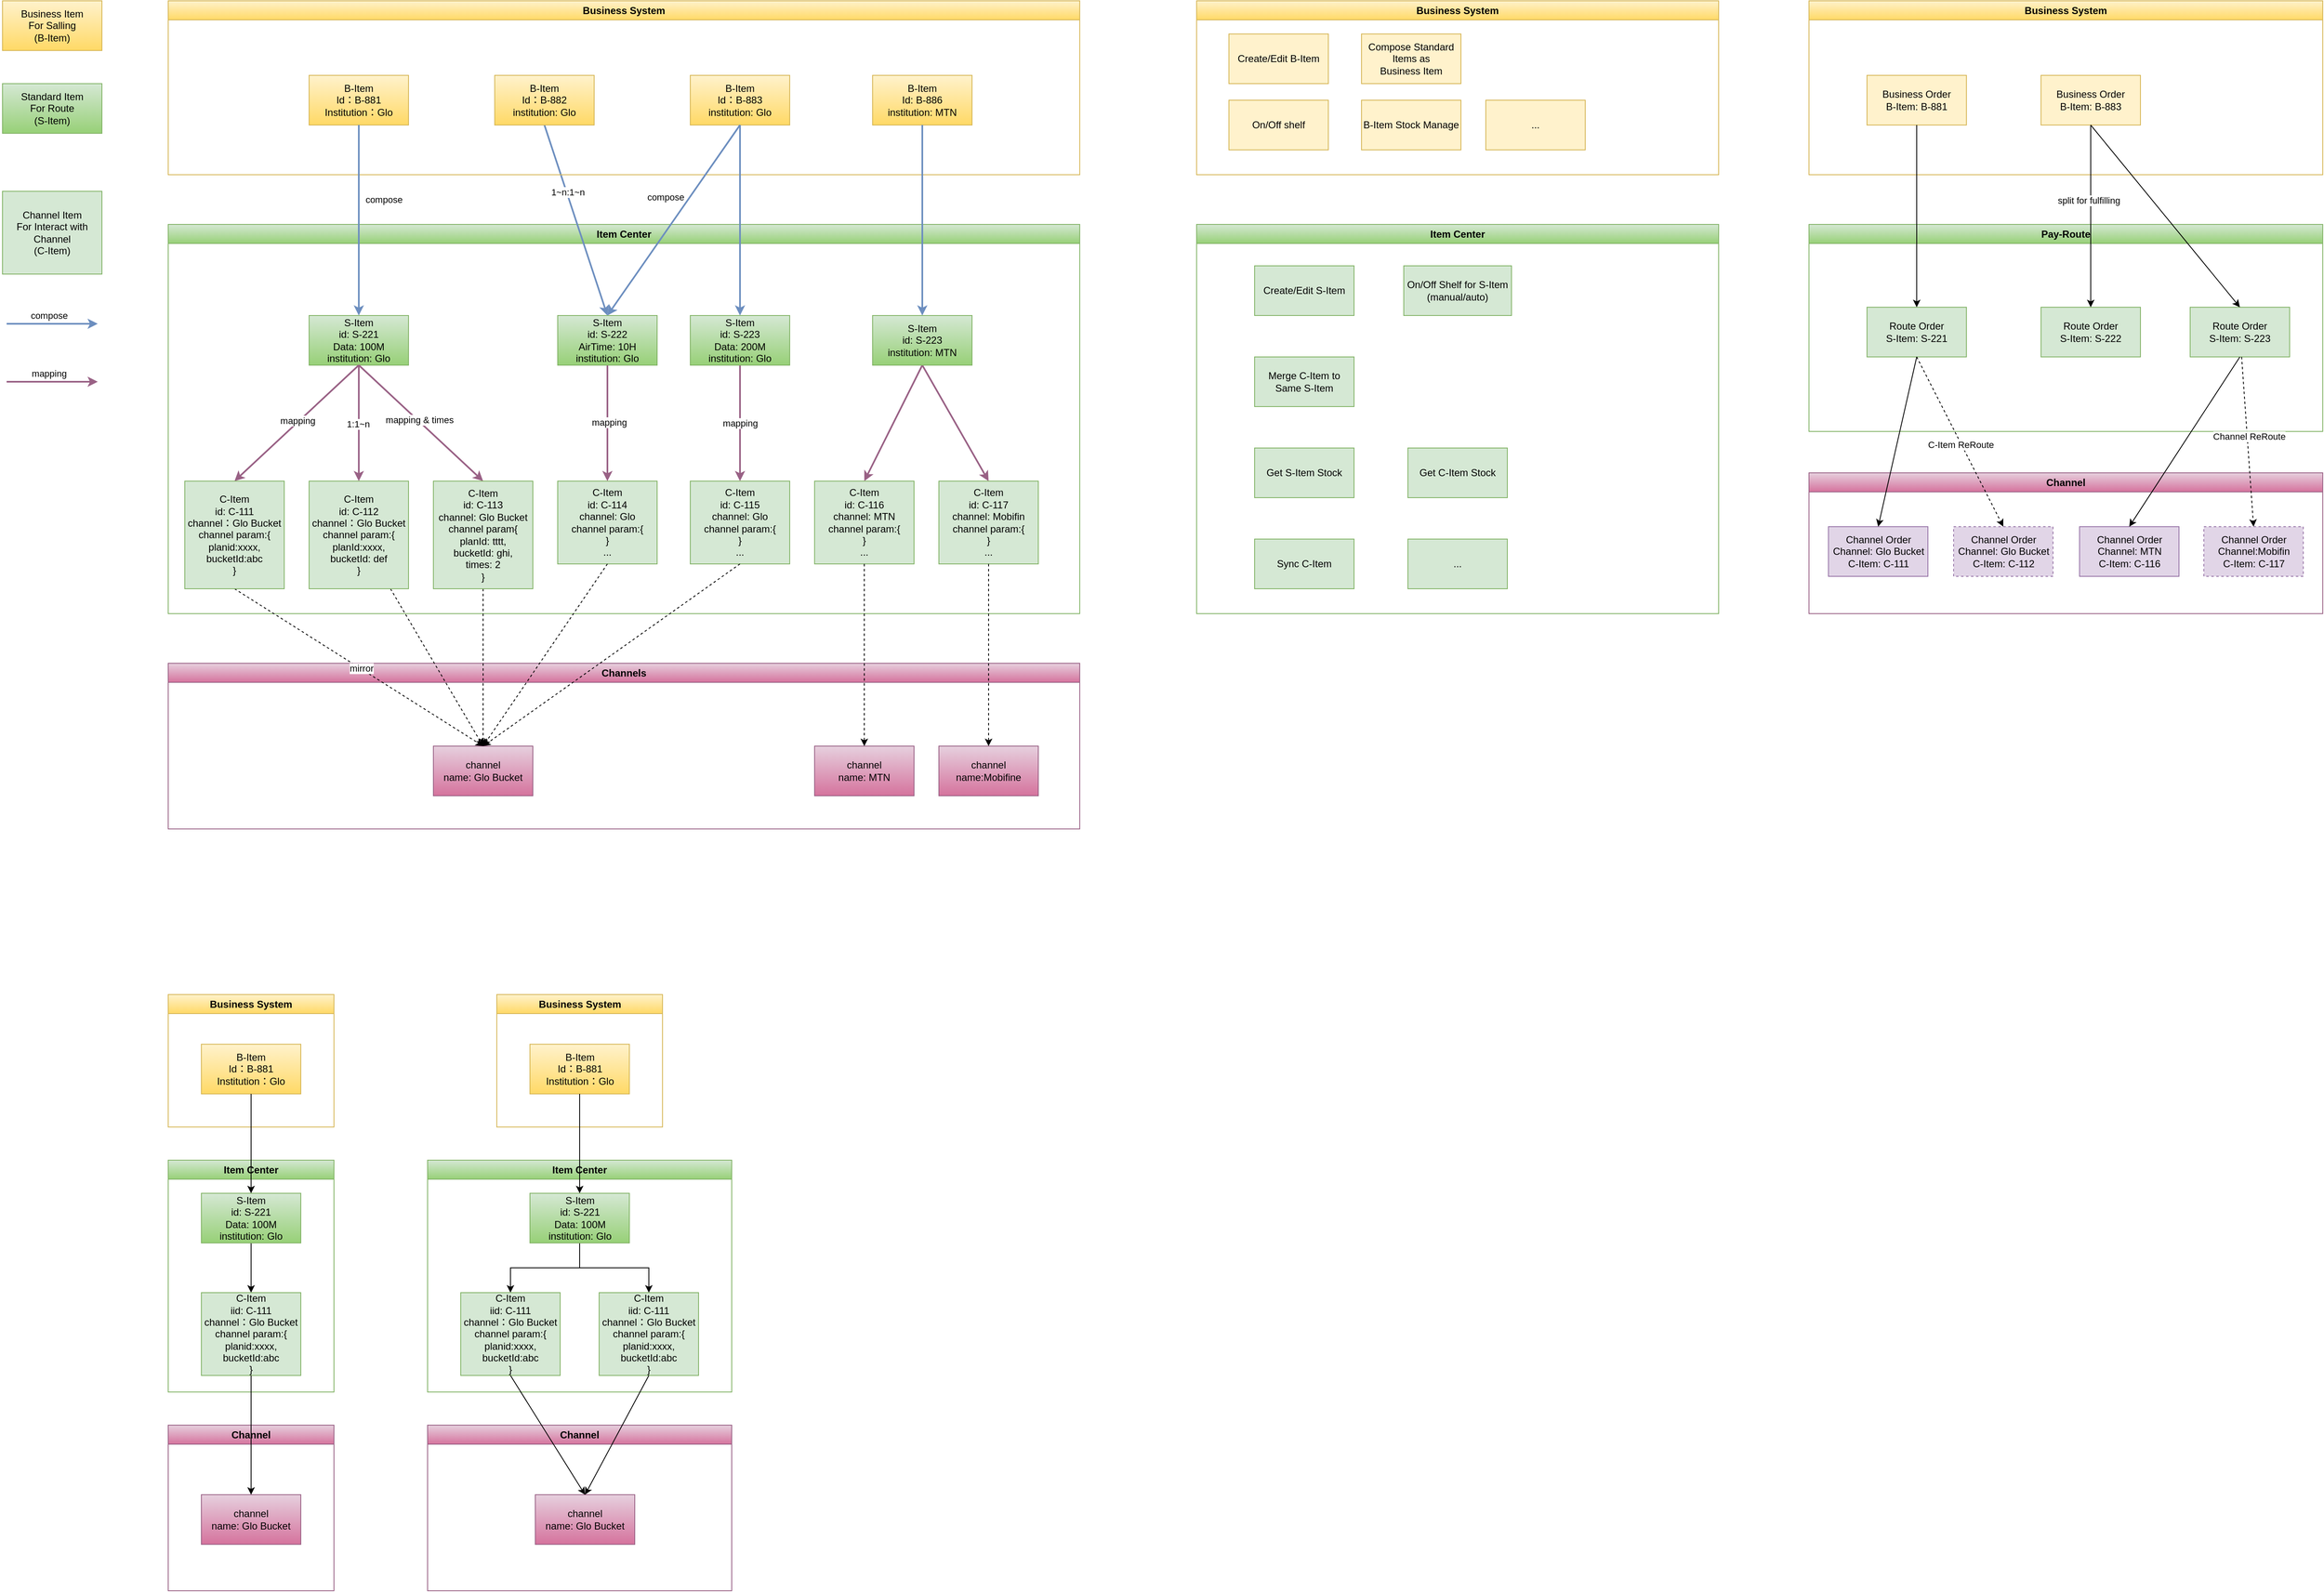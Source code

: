 <mxfile version="22.1.15" type="github">
  <diagram name="Page-1" id="RwBjvzpkHHgibt-gjoze">
    <mxGraphModel dx="2363" dy="2141" grid="1" gridSize="10" guides="1" tooltips="1" connect="1" arrows="1" fold="1" page="1" pageScale="1" pageWidth="827" pageHeight="1169" math="0" shadow="0">
      <root>
        <mxCell id="0" />
        <mxCell id="1" parent="0" />
        <mxCell id="WxOcd5TwtlpuZQIKpukj-44" value="Channels" style="swimlane;whiteSpace=wrap;html=1;fillColor=#e6d0de;gradientColor=#d5739d;strokeColor=#996185;" vertex="1" parent="1">
          <mxGeometry y="720" width="1100" height="200" as="geometry" />
        </mxCell>
        <mxCell id="WxOcd5TwtlpuZQIKpukj-4" value="channel&lt;br&gt;name: Glo Bucket" style="rounded=0;whiteSpace=wrap;html=1;fillColor=#e6d0de;gradientColor=#d5739d;strokeColor=#996185;" vertex="1" parent="WxOcd5TwtlpuZQIKpukj-44">
          <mxGeometry x="320" y="100" width="120" height="60" as="geometry" />
        </mxCell>
        <mxCell id="WxOcd5TwtlpuZQIKpukj-45" value="channel&lt;br&gt;name: MTN" style="rounded=0;whiteSpace=wrap;html=1;fillColor=#e6d0de;gradientColor=#d5739d;strokeColor=#996185;" vertex="1" parent="WxOcd5TwtlpuZQIKpukj-44">
          <mxGeometry x="780" y="100" width="120" height="60" as="geometry" />
        </mxCell>
        <mxCell id="WxOcd5TwtlpuZQIKpukj-46" value="channel&lt;br&gt;name:Mobifine" style="rounded=0;whiteSpace=wrap;html=1;fillColor=#e6d0de;gradientColor=#d5739d;strokeColor=#996185;" vertex="1" parent="WxOcd5TwtlpuZQIKpukj-44">
          <mxGeometry x="930" y="100" width="120" height="60" as="geometry" />
        </mxCell>
        <mxCell id="WxOcd5TwtlpuZQIKpukj-19" value="Item Center" style="swimlane;whiteSpace=wrap;html=1;fillColor=#d5e8d4;gradientColor=#97d077;strokeColor=#82b366;" vertex="1" parent="1">
          <mxGeometry y="190" width="1100" height="470" as="geometry" />
        </mxCell>
        <mxCell id="WxOcd5TwtlpuZQIKpukj-18" value="C-Item&lt;br&gt;id: C-114&lt;br&gt;channel: Glo&lt;br&gt;channel param:{&lt;br&gt;}&lt;br&gt;..." style="rounded=0;whiteSpace=wrap;html=1;fillColor=#d5e8d4;strokeColor=#82b366;" vertex="1" parent="WxOcd5TwtlpuZQIKpukj-19">
          <mxGeometry x="470" y="310" width="120" height="100" as="geometry" />
        </mxCell>
        <mxCell id="WxOcd5TwtlpuZQIKpukj-43" value="mapping" style="edgeStyle=orthogonalEdgeStyle;rounded=0;orthogonalLoop=1;jettySize=auto;html=1;entryX=0.5;entryY=0;entryDx=0;entryDy=0;fillColor=#e6d0de;gradientColor=#d5739d;strokeColor=#996185;strokeWidth=2;" edge="1" parent="WxOcd5TwtlpuZQIKpukj-19" source="WxOcd5TwtlpuZQIKpukj-27" target="WxOcd5TwtlpuZQIKpukj-42">
          <mxGeometry relative="1" as="geometry" />
        </mxCell>
        <mxCell id="WxOcd5TwtlpuZQIKpukj-27" value="S-Item&lt;br&gt;id: S-223&lt;br&gt;Data: 200M&lt;br&gt;institution: Glo" style="rounded=0;whiteSpace=wrap;html=1;fillColor=#d5e8d4;gradientColor=#97d077;strokeColor=#82b366;" vertex="1" parent="WxOcd5TwtlpuZQIKpukj-19">
          <mxGeometry x="630" y="110" width="120" height="60" as="geometry" />
        </mxCell>
        <mxCell id="WxOcd5TwtlpuZQIKpukj-40" style="rounded=0;orthogonalLoop=1;jettySize=auto;html=1;entryX=0.5;entryY=0;entryDx=0;entryDy=0;exitX=0.5;exitY=1;exitDx=0;exitDy=0;fillColor=#e6d0de;gradientColor=#d5739d;strokeColor=#996185;strokeWidth=2;" edge="1" parent="WxOcd5TwtlpuZQIKpukj-19" source="WxOcd5TwtlpuZQIKpukj-34" target="WxOcd5TwtlpuZQIKpukj-38">
          <mxGeometry relative="1" as="geometry" />
        </mxCell>
        <mxCell id="WxOcd5TwtlpuZQIKpukj-41" style="rounded=0;orthogonalLoop=1;jettySize=auto;html=1;entryX=0.5;entryY=0;entryDx=0;entryDy=0;exitX=0.5;exitY=1;exitDx=0;exitDy=0;fillColor=#e6d0de;gradientColor=#d5739d;strokeColor=#996185;strokeWidth=2;" edge="1" parent="WxOcd5TwtlpuZQIKpukj-19" source="WxOcd5TwtlpuZQIKpukj-34" target="WxOcd5TwtlpuZQIKpukj-39">
          <mxGeometry relative="1" as="geometry" />
        </mxCell>
        <mxCell id="WxOcd5TwtlpuZQIKpukj-34" value="S-Item&lt;br&gt;id: S-223&lt;br&gt;institution: MTN" style="rounded=0;whiteSpace=wrap;html=1;fillColor=#d5e8d4;gradientColor=#97d077;strokeColor=#82b366;" vertex="1" parent="WxOcd5TwtlpuZQIKpukj-19">
          <mxGeometry x="850" y="110" width="120" height="60" as="geometry" />
        </mxCell>
        <mxCell id="WxOcd5TwtlpuZQIKpukj-2" value="S-Item&lt;br&gt;id: S-221&lt;br&gt;Data: 100M&lt;br&gt;institution: Glo" style="rounded=0;whiteSpace=wrap;html=1;fillColor=#d5e8d4;gradientColor=#97d077;strokeColor=#82b366;" vertex="1" parent="WxOcd5TwtlpuZQIKpukj-19">
          <mxGeometry x="170" y="110" width="120" height="60" as="geometry" />
        </mxCell>
        <mxCell id="WxOcd5TwtlpuZQIKpukj-38" value="C-Item&lt;br&gt;id: C-116&lt;br&gt;channel: MTN&lt;br&gt;channel param:{&lt;br&gt;}&lt;br&gt;..." style="rounded=0;whiteSpace=wrap;html=1;fillColor=#d5e8d4;strokeColor=#82b366;" vertex="1" parent="WxOcd5TwtlpuZQIKpukj-19">
          <mxGeometry x="780" y="310" width="120" height="100" as="geometry" />
        </mxCell>
        <mxCell id="WxOcd5TwtlpuZQIKpukj-39" value="C-Item&lt;br&gt;id: C-117&lt;br&gt;channel: Mobifin&lt;br&gt;channel param:{&lt;br&gt;}&lt;br&gt;..." style="rounded=0;whiteSpace=wrap;html=1;fillColor=#d5e8d4;strokeColor=#82b366;" vertex="1" parent="WxOcd5TwtlpuZQIKpukj-19">
          <mxGeometry x="930" y="310" width="120" height="100" as="geometry" />
        </mxCell>
        <mxCell id="WxOcd5TwtlpuZQIKpukj-42" value="C-Item&lt;br&gt;id: C-115&lt;br&gt;channel: Glo&lt;br&gt;channel param:{&lt;br&gt;}&lt;br&gt;..." style="rounded=0;whiteSpace=wrap;html=1;fillColor=#d5e8d4;strokeColor=#82b366;" vertex="1" parent="WxOcd5TwtlpuZQIKpukj-19">
          <mxGeometry x="630" y="310" width="120" height="100" as="geometry" />
        </mxCell>
        <mxCell id="WxOcd5TwtlpuZQIKpukj-15" style="rounded=0;orthogonalLoop=1;jettySize=auto;html=1;entryX=0.5;entryY=0;entryDx=0;entryDy=0;exitX=0.5;exitY=1;exitDx=0;exitDy=0;fillColor=#dae8fc;strokeColor=#6c8ebf;strokeWidth=2;" edge="1" parent="1" source="WxOcd5TwtlpuZQIKpukj-1" target="WxOcd5TwtlpuZQIKpukj-11">
          <mxGeometry relative="1" as="geometry" />
        </mxCell>
        <mxCell id="WxOcd5TwtlpuZQIKpukj-32" value="1~n:1~n" style="edgeLabel;html=1;align=center;verticalAlign=middle;resizable=0;points=[];" vertex="1" connectable="0" parent="WxOcd5TwtlpuZQIKpukj-15">
          <mxGeometry x="-0.3" y="1" relative="1" as="geometry">
            <mxPoint as="offset" />
          </mxGeometry>
        </mxCell>
        <mxCell id="WxOcd5TwtlpuZQIKpukj-6" style="rounded=0;orthogonalLoop=1;jettySize=auto;html=1;entryX=0.5;entryY=0;entryDx=0;entryDy=0;exitX=0.5;exitY=1;exitDx=0;exitDy=0;fillColor=#e6d0de;gradientColor=#d5739d;strokeColor=#996185;strokeWidth=2;" edge="1" parent="1" source="WxOcd5TwtlpuZQIKpukj-2" target="WxOcd5TwtlpuZQIKpukj-3">
          <mxGeometry relative="1" as="geometry" />
        </mxCell>
        <mxCell id="WxOcd5TwtlpuZQIKpukj-16" value="mapping" style="edgeLabel;html=1;align=center;verticalAlign=middle;resizable=0;points=[];" vertex="1" connectable="0" parent="WxOcd5TwtlpuZQIKpukj-6">
          <mxGeometry x="-0.024" y="-1" relative="1" as="geometry">
            <mxPoint y="-1" as="offset" />
          </mxGeometry>
        </mxCell>
        <mxCell id="WxOcd5TwtlpuZQIKpukj-7" style="rounded=0;orthogonalLoop=1;jettySize=auto;html=1;entryX=0.5;entryY=0;entryDx=0;entryDy=0;exitX=0.5;exitY=1;exitDx=0;exitDy=0;fillColor=#e6d0de;gradientColor=#d5739d;strokeColor=#996185;strokeWidth=2;" edge="1" parent="1" source="WxOcd5TwtlpuZQIKpukj-2" target="WxOcd5TwtlpuZQIKpukj-5">
          <mxGeometry relative="1" as="geometry" />
        </mxCell>
        <mxCell id="WxOcd5TwtlpuZQIKpukj-31" value="1:1~n" style="edgeLabel;html=1;align=center;verticalAlign=middle;resizable=0;points=[];" vertex="1" connectable="0" parent="WxOcd5TwtlpuZQIKpukj-7">
          <mxGeometry x="0.007" y="-1" relative="1" as="geometry">
            <mxPoint as="offset" />
          </mxGeometry>
        </mxCell>
        <mxCell id="WxOcd5TwtlpuZQIKpukj-9" style="rounded=0;orthogonalLoop=1;jettySize=auto;html=1;entryX=0.5;entryY=0;entryDx=0;entryDy=0;exitX=0.5;exitY=1;exitDx=0;exitDy=0;fillColor=#e6d0de;gradientColor=#d5739d;strokeColor=#996185;strokeWidth=2;" edge="1" parent="1" source="WxOcd5TwtlpuZQIKpukj-2" target="WxOcd5TwtlpuZQIKpukj-8">
          <mxGeometry relative="1" as="geometry" />
        </mxCell>
        <mxCell id="WxOcd5TwtlpuZQIKpukj-95" value="mapping &amp;amp; times" style="edgeLabel;html=1;align=center;verticalAlign=middle;resizable=0;points=[];" vertex="1" connectable="0" parent="WxOcd5TwtlpuZQIKpukj-9">
          <mxGeometry x="-0.049" y="1" relative="1" as="geometry">
            <mxPoint x="1" as="offset" />
          </mxGeometry>
        </mxCell>
        <mxCell id="WxOcd5TwtlpuZQIKpukj-12" style="rounded=0;orthogonalLoop=1;jettySize=auto;html=1;entryX=0.5;entryY=0;entryDx=0;entryDy=0;exitX=0.5;exitY=1;exitDx=0;exitDy=0;dashed=1;" edge="1" parent="1" source="WxOcd5TwtlpuZQIKpukj-3" target="WxOcd5TwtlpuZQIKpukj-4">
          <mxGeometry relative="1" as="geometry" />
        </mxCell>
        <mxCell id="WxOcd5TwtlpuZQIKpukj-17" value="mirror" style="edgeLabel;html=1;align=center;verticalAlign=middle;resizable=0;points=[];" vertex="1" connectable="0" parent="WxOcd5TwtlpuZQIKpukj-12">
          <mxGeometry x="0.017" y="1" relative="1" as="geometry">
            <mxPoint as="offset" />
          </mxGeometry>
        </mxCell>
        <mxCell id="WxOcd5TwtlpuZQIKpukj-3" value="C-Item&lt;br&gt;id: C-111&lt;br&gt;channel：Glo Bucket&lt;br&gt;channel param:{&lt;br&gt;planid:xxxx,&lt;br&gt;bucketId:abc&lt;br&gt;}" style="rounded=0;whiteSpace=wrap;html=1;fillColor=#d5e8d4;strokeColor=#82b366;" vertex="1" parent="1">
          <mxGeometry x="20" y="500" width="120" height="130" as="geometry" />
        </mxCell>
        <mxCell id="WxOcd5TwtlpuZQIKpukj-13" style="rounded=0;orthogonalLoop=1;jettySize=auto;html=1;entryX=0.5;entryY=0;entryDx=0;entryDy=0;dashed=1;" edge="1" parent="1" source="WxOcd5TwtlpuZQIKpukj-5" target="WxOcd5TwtlpuZQIKpukj-4">
          <mxGeometry relative="1" as="geometry" />
        </mxCell>
        <mxCell id="WxOcd5TwtlpuZQIKpukj-5" value="C-Item&lt;br&gt;id: C-112&lt;br&gt;channel：Glo Bucket&lt;br&gt;channel param:{&lt;br&gt;planId:xxxx,&lt;br&gt;bucketId: def&lt;br&gt;}" style="rounded=0;whiteSpace=wrap;html=1;fillColor=#d5e8d4;strokeColor=#82b366;" vertex="1" parent="1">
          <mxGeometry x="170" y="500" width="120" height="130" as="geometry" />
        </mxCell>
        <mxCell id="WxOcd5TwtlpuZQIKpukj-14" style="rounded=0;orthogonalLoop=1;jettySize=auto;html=1;entryX=0.5;entryY=0;entryDx=0;entryDy=0;exitX=0.5;exitY=1;exitDx=0;exitDy=0;dashed=1;" edge="1" parent="1" source="WxOcd5TwtlpuZQIKpukj-8" target="WxOcd5TwtlpuZQIKpukj-4">
          <mxGeometry relative="1" as="geometry" />
        </mxCell>
        <mxCell id="WxOcd5TwtlpuZQIKpukj-8" value="C-Item&lt;br&gt;id: C-113&lt;br&gt;channel: Glo Bucket&lt;br&gt;channel param{&lt;br&gt;planId: tttt,&lt;br&gt;bucketId: ghi,&lt;br&gt;times: 2&lt;br&gt;}" style="rounded=0;whiteSpace=wrap;html=1;fillColor=#d5e8d4;strokeColor=#82b366;" vertex="1" parent="1">
          <mxGeometry x="320" y="500" width="120" height="130" as="geometry" />
        </mxCell>
        <mxCell id="WxOcd5TwtlpuZQIKpukj-20" style="rounded=0;orthogonalLoop=1;jettySize=auto;html=1;entryX=0.5;entryY=0;entryDx=0;entryDy=0;fillColor=#e6d0de;gradientColor=#d5739d;strokeColor=#996185;strokeWidth=2;" edge="1" parent="1" source="WxOcd5TwtlpuZQIKpukj-11" target="WxOcd5TwtlpuZQIKpukj-18">
          <mxGeometry relative="1" as="geometry" />
        </mxCell>
        <mxCell id="WxOcd5TwtlpuZQIKpukj-21" value="mapping" style="edgeLabel;html=1;align=center;verticalAlign=middle;resizable=0;points=[];" vertex="1" connectable="0" parent="WxOcd5TwtlpuZQIKpukj-20">
          <mxGeometry x="-0.008" y="2" relative="1" as="geometry">
            <mxPoint y="-1" as="offset" />
          </mxGeometry>
        </mxCell>
        <mxCell id="WxOcd5TwtlpuZQIKpukj-11" value="S-Item&lt;br&gt;id: S-222&lt;br&gt;AirTime: 10H&lt;br&gt;institution: Glo" style="rounded=0;whiteSpace=wrap;html=1;fillColor=#d5e8d4;gradientColor=#97d077;strokeColor=#82b366;" vertex="1" parent="1">
          <mxGeometry x="470" y="300" width="120" height="60" as="geometry" />
        </mxCell>
        <mxCell id="WxOcd5TwtlpuZQIKpukj-24" value="Business System" style="swimlane;whiteSpace=wrap;html=1;fillColor=#fff2cc;gradientColor=#ffd966;strokeColor=#d6b656;" vertex="1" parent="1">
          <mxGeometry y="-80" width="1100" height="210" as="geometry" />
        </mxCell>
        <mxCell id="WxOcd5TwtlpuZQIKpukj-1" value="B-Item&lt;br&gt;Id：B-882&lt;br&gt;institution: Glo" style="rounded=0;whiteSpace=wrap;html=1;fillColor=#fff2cc;gradientColor=#ffd966;strokeColor=#d6b656;" vertex="1" parent="WxOcd5TwtlpuZQIKpukj-24">
          <mxGeometry x="394" y="90" width="120" height="60" as="geometry" />
        </mxCell>
        <mxCell id="WxOcd5TwtlpuZQIKpukj-23" value="B-Item&lt;br&gt;Id：B-883&lt;br&gt;institution: Glo" style="rounded=0;whiteSpace=wrap;html=1;fillColor=#fff2cc;gradientColor=#ffd966;strokeColor=#d6b656;" vertex="1" parent="WxOcd5TwtlpuZQIKpukj-24">
          <mxGeometry x="630" y="90" width="120" height="60" as="geometry" />
        </mxCell>
        <mxCell id="WxOcd5TwtlpuZQIKpukj-22" value="B-Item&lt;br&gt;Id：B-881&lt;br&gt;Institution：Glo" style="rounded=0;whiteSpace=wrap;html=1;fillColor=#fff2cc;gradientColor=#ffd966;strokeColor=#d6b656;" vertex="1" parent="WxOcd5TwtlpuZQIKpukj-24">
          <mxGeometry x="170" y="90" width="120" height="60" as="geometry" />
        </mxCell>
        <mxCell id="WxOcd5TwtlpuZQIKpukj-33" value="B-Item&lt;br&gt;Id: B-886&lt;br&gt;institution: MTN" style="rounded=0;whiteSpace=wrap;html=1;fillColor=#fff2cc;gradientColor=#ffd966;strokeColor=#d6b656;" vertex="1" parent="WxOcd5TwtlpuZQIKpukj-24">
          <mxGeometry x="850" y="90" width="120" height="60" as="geometry" />
        </mxCell>
        <mxCell id="WxOcd5TwtlpuZQIKpukj-25" style="rounded=0;orthogonalLoop=1;jettySize=auto;html=1;entryX=0.5;entryY=0;entryDx=0;entryDy=0;exitX=0.5;exitY=1;exitDx=0;exitDy=0;fillColor=#dae8fc;strokeColor=#6c8ebf;strokeWidth=2;" edge="1" parent="1" source="WxOcd5TwtlpuZQIKpukj-22" target="WxOcd5TwtlpuZQIKpukj-2">
          <mxGeometry relative="1" as="geometry" />
        </mxCell>
        <mxCell id="WxOcd5TwtlpuZQIKpukj-30" value="compose" style="edgeLabel;html=1;align=center;verticalAlign=middle;resizable=0;points=[];" vertex="1" connectable="0" parent="WxOcd5TwtlpuZQIKpukj-25">
          <mxGeometry x="-0.237" y="-1" relative="1" as="geometry">
            <mxPoint x="31" y="2" as="offset" />
          </mxGeometry>
        </mxCell>
        <mxCell id="WxOcd5TwtlpuZQIKpukj-26" style="rounded=0;orthogonalLoop=1;jettySize=auto;html=1;entryX=0.5;entryY=0;entryDx=0;entryDy=0;exitX=0.5;exitY=1;exitDx=0;exitDy=0;fillColor=#dae8fc;strokeColor=#6c8ebf;strokeWidth=2;" edge="1" parent="1" source="WxOcd5TwtlpuZQIKpukj-23" target="WxOcd5TwtlpuZQIKpukj-11">
          <mxGeometry relative="1" as="geometry" />
        </mxCell>
        <mxCell id="WxOcd5TwtlpuZQIKpukj-29" value="compose" style="edgeLabel;html=1;align=center;verticalAlign=middle;resizable=0;points=[];" vertex="1" connectable="0" parent="WxOcd5TwtlpuZQIKpukj-26">
          <mxGeometry x="-0.234" y="-2" relative="1" as="geometry">
            <mxPoint x="-27" as="offset" />
          </mxGeometry>
        </mxCell>
        <mxCell id="WxOcd5TwtlpuZQIKpukj-28" style="rounded=0;orthogonalLoop=1;jettySize=auto;html=1;entryX=0.5;entryY=0;entryDx=0;entryDy=0;fillColor=#dae8fc;strokeColor=#6c8ebf;strokeWidth=2;" edge="1" parent="1" source="WxOcd5TwtlpuZQIKpukj-23" target="WxOcd5TwtlpuZQIKpukj-27">
          <mxGeometry relative="1" as="geometry" />
        </mxCell>
        <mxCell id="WxOcd5TwtlpuZQIKpukj-36" style="rounded=0;orthogonalLoop=1;jettySize=auto;html=1;entryX=0.5;entryY=0;entryDx=0;entryDy=0;fillColor=#dae8fc;strokeColor=#6c8ebf;strokeWidth=2;" edge="1" parent="1" target="WxOcd5TwtlpuZQIKpukj-34">
          <mxGeometry relative="1" as="geometry">
            <mxPoint x="910" y="70" as="sourcePoint" />
          </mxGeometry>
        </mxCell>
        <mxCell id="WxOcd5TwtlpuZQIKpukj-47" style="edgeStyle=orthogonalEdgeStyle;rounded=0;orthogonalLoop=1;jettySize=auto;html=1;entryX=0.5;entryY=0;entryDx=0;entryDy=0;dashed=1;" edge="1" parent="1" source="WxOcd5TwtlpuZQIKpukj-38" target="WxOcd5TwtlpuZQIKpukj-45">
          <mxGeometry relative="1" as="geometry" />
        </mxCell>
        <mxCell id="WxOcd5TwtlpuZQIKpukj-48" style="edgeStyle=orthogonalEdgeStyle;rounded=0;orthogonalLoop=1;jettySize=auto;html=1;entryX=0.5;entryY=0;entryDx=0;entryDy=0;dashed=1;" edge="1" parent="1" source="WxOcd5TwtlpuZQIKpukj-39" target="WxOcd5TwtlpuZQIKpukj-46">
          <mxGeometry relative="1" as="geometry" />
        </mxCell>
        <mxCell id="WxOcd5TwtlpuZQIKpukj-49" style="rounded=0;orthogonalLoop=1;jettySize=auto;html=1;entryX=0.5;entryY=0;entryDx=0;entryDy=0;exitX=0.5;exitY=1;exitDx=0;exitDy=0;dashed=1;" edge="1" parent="1" source="WxOcd5TwtlpuZQIKpukj-18" target="WxOcd5TwtlpuZQIKpukj-4">
          <mxGeometry relative="1" as="geometry" />
        </mxCell>
        <mxCell id="WxOcd5TwtlpuZQIKpukj-50" style="rounded=0;orthogonalLoop=1;jettySize=auto;html=1;entryX=0.5;entryY=0;entryDx=0;entryDy=0;exitX=0.5;exitY=1;exitDx=0;exitDy=0;dashed=1;" edge="1" parent="1" source="WxOcd5TwtlpuZQIKpukj-42" target="WxOcd5TwtlpuZQIKpukj-4">
          <mxGeometry relative="1" as="geometry" />
        </mxCell>
        <mxCell id="WxOcd5TwtlpuZQIKpukj-51" value="Business System" style="swimlane;whiteSpace=wrap;html=1;fillColor=#fff2cc;gradientColor=#ffd966;strokeColor=#d6b656;" vertex="1" parent="1">
          <mxGeometry x="1241" y="-80" width="630" height="210" as="geometry" />
        </mxCell>
        <mxCell id="WxOcd5TwtlpuZQIKpukj-56" value="Create/Edit B-Item" style="rounded=0;whiteSpace=wrap;html=1;fillColor=#fff2cc;strokeColor=#d6b656;" vertex="1" parent="WxOcd5TwtlpuZQIKpukj-51">
          <mxGeometry x="39" y="40" width="120" height="60" as="geometry" />
        </mxCell>
        <mxCell id="WxOcd5TwtlpuZQIKpukj-57" value="On/Off shelf" style="rounded=0;whiteSpace=wrap;html=1;fillColor=#fff2cc;strokeColor=#d6b656;" vertex="1" parent="WxOcd5TwtlpuZQIKpukj-51">
          <mxGeometry x="39" y="120" width="120" height="60" as="geometry" />
        </mxCell>
        <mxCell id="WxOcd5TwtlpuZQIKpukj-58" value="Compose Standard Items as &lt;br&gt;Business Item" style="rounded=0;whiteSpace=wrap;html=1;fillColor=#fff2cc;strokeColor=#d6b656;" vertex="1" parent="WxOcd5TwtlpuZQIKpukj-51">
          <mxGeometry x="199" y="40" width="120" height="60" as="geometry" />
        </mxCell>
        <mxCell id="WxOcd5TwtlpuZQIKpukj-112" value="B-Item Stock Manage" style="rounded=0;whiteSpace=wrap;html=1;fillColor=#fff2cc;strokeColor=#d6b656;" vertex="1" parent="WxOcd5TwtlpuZQIKpukj-51">
          <mxGeometry x="199" y="120" width="120" height="60" as="geometry" />
        </mxCell>
        <mxCell id="WxOcd5TwtlpuZQIKpukj-114" value="..." style="rounded=0;whiteSpace=wrap;html=1;fillColor=#fff2cc;strokeColor=#d6b656;" vertex="1" parent="WxOcd5TwtlpuZQIKpukj-51">
          <mxGeometry x="349" y="120" width="120" height="60" as="geometry" />
        </mxCell>
        <mxCell id="WxOcd5TwtlpuZQIKpukj-59" value="Item Center" style="swimlane;whiteSpace=wrap;html=1;fillColor=#d5e8d4;gradientColor=#97d077;strokeColor=#82b366;" vertex="1" parent="1">
          <mxGeometry x="1241" y="190" width="630" height="470" as="geometry" />
        </mxCell>
        <mxCell id="WxOcd5TwtlpuZQIKpukj-60" value="Create/Edit S-Item" style="rounded=0;whiteSpace=wrap;html=1;fillColor=#d5e8d4;strokeColor=#82b366;" vertex="1" parent="WxOcd5TwtlpuZQIKpukj-59">
          <mxGeometry x="70" y="50" width="120" height="60" as="geometry" />
        </mxCell>
        <mxCell id="WxOcd5TwtlpuZQIKpukj-61" value="On/Off Shelf for S-Item&lt;br&gt;(manual/auto)" style="rounded=0;whiteSpace=wrap;html=1;fillColor=#d5e8d4;strokeColor=#82b366;" vertex="1" parent="WxOcd5TwtlpuZQIKpukj-59">
          <mxGeometry x="250" y="50" width="130" height="60" as="geometry" />
        </mxCell>
        <mxCell id="WxOcd5TwtlpuZQIKpukj-62" value="Merge C-Item to Same S-Item" style="rounded=0;whiteSpace=wrap;html=1;fillColor=#d5e8d4;strokeColor=#82b366;" vertex="1" parent="WxOcd5TwtlpuZQIKpukj-59">
          <mxGeometry x="70" y="160" width="120" height="60" as="geometry" />
        </mxCell>
        <mxCell id="WxOcd5TwtlpuZQIKpukj-63" value="Get S-Item Stock" style="rounded=0;whiteSpace=wrap;html=1;fillColor=#d5e8d4;strokeColor=#82b366;" vertex="1" parent="WxOcd5TwtlpuZQIKpukj-59">
          <mxGeometry x="70" y="270" width="120" height="60" as="geometry" />
        </mxCell>
        <mxCell id="WxOcd5TwtlpuZQIKpukj-64" value="Get C-Item Stock" style="rounded=0;whiteSpace=wrap;html=1;fillColor=#d5e8d4;strokeColor=#82b366;" vertex="1" parent="WxOcd5TwtlpuZQIKpukj-59">
          <mxGeometry x="255" y="270" width="120" height="60" as="geometry" />
        </mxCell>
        <mxCell id="WxOcd5TwtlpuZQIKpukj-65" value="Sync C-Item" style="rounded=0;whiteSpace=wrap;html=1;fillColor=#d5e8d4;strokeColor=#82b366;" vertex="1" parent="WxOcd5TwtlpuZQIKpukj-59">
          <mxGeometry x="70" y="380" width="120" height="60" as="geometry" />
        </mxCell>
        <mxCell id="WxOcd5TwtlpuZQIKpukj-113" value="..." style="rounded=0;whiteSpace=wrap;html=1;fillColor=#d5e8d4;strokeColor=#82b366;" vertex="1" parent="WxOcd5TwtlpuZQIKpukj-59">
          <mxGeometry x="255" y="380" width="120" height="60" as="geometry" />
        </mxCell>
        <mxCell id="WxOcd5TwtlpuZQIKpukj-66" value="Business Item&lt;br&gt;For Salling&lt;br&gt;(B-Item)" style="rounded=0;whiteSpace=wrap;html=1;fillColor=#fff2cc;gradientColor=#ffd966;strokeColor=#d6b656;" vertex="1" parent="1">
          <mxGeometry x="-200" y="-80" width="120" height="60" as="geometry" />
        </mxCell>
        <mxCell id="WxOcd5TwtlpuZQIKpukj-67" value="Standard Item&lt;br&gt;For Route&lt;br&gt;(S-Item)" style="rounded=0;whiteSpace=wrap;html=1;fillColor=#d5e8d4;gradientColor=#97d077;strokeColor=#82b366;" vertex="1" parent="1">
          <mxGeometry x="-200" y="20" width="120" height="60" as="geometry" />
        </mxCell>
        <mxCell id="WxOcd5TwtlpuZQIKpukj-68" value="Channel Item&lt;br&gt;For Interact with Channel&lt;br&gt;(C-Item)" style="rounded=0;whiteSpace=wrap;html=1;fillColor=#d5e8d4;strokeColor=#82b366;" vertex="1" parent="1">
          <mxGeometry x="-200" y="150" width="120" height="100" as="geometry" />
        </mxCell>
        <mxCell id="WxOcd5TwtlpuZQIKpukj-69" value="" style="endArrow=classic;html=1;rounded=0;fillColor=#dae8fc;gradientColor=#7ea6e0;strokeColor=#6c8ebf;strokeWidth=2;" edge="1" parent="1">
          <mxGeometry width="50" height="50" relative="1" as="geometry">
            <mxPoint x="-195" y="310" as="sourcePoint" />
            <mxPoint x="-85" y="310" as="targetPoint" />
          </mxGeometry>
        </mxCell>
        <mxCell id="WxOcd5TwtlpuZQIKpukj-70" value="compose" style="edgeLabel;html=1;align=center;verticalAlign=middle;resizable=0;points=[];" vertex="1" connectable="0" parent="WxOcd5TwtlpuZQIKpukj-69">
          <mxGeometry x="0.371" relative="1" as="geometry">
            <mxPoint x="-25" y="-10" as="offset" />
          </mxGeometry>
        </mxCell>
        <mxCell id="WxOcd5TwtlpuZQIKpukj-71" value="" style="endArrow=classic;html=1;rounded=0;fillColor=#e6d0de;gradientColor=#d5739d;strokeColor=#996185;strokeWidth=2;" edge="1" parent="1">
          <mxGeometry width="50" height="50" relative="1" as="geometry">
            <mxPoint x="-195" y="380" as="sourcePoint" />
            <mxPoint x="-85" y="380" as="targetPoint" />
          </mxGeometry>
        </mxCell>
        <mxCell id="WxOcd5TwtlpuZQIKpukj-72" value="mapping" style="edgeLabel;html=1;align=center;verticalAlign=middle;resizable=0;points=[];" vertex="1" connectable="0" parent="WxOcd5TwtlpuZQIKpukj-71">
          <mxGeometry x="0.371" relative="1" as="geometry">
            <mxPoint x="-25" y="-10" as="offset" />
          </mxGeometry>
        </mxCell>
        <mxCell id="WxOcd5TwtlpuZQIKpukj-73" value="Business System" style="swimlane;whiteSpace=wrap;html=1;fillColor=#fff2cc;gradientColor=#ffd966;strokeColor=#d6b656;" vertex="1" parent="1">
          <mxGeometry y="1120" width="200" height="160" as="geometry" />
        </mxCell>
        <mxCell id="WxOcd5TwtlpuZQIKpukj-74" value="B-Item&lt;br&gt;Id：B-881&lt;br&gt;Institution：Glo" style="rounded=0;whiteSpace=wrap;html=1;fillColor=#fff2cc;gradientColor=#ffd966;strokeColor=#d6b656;" vertex="1" parent="WxOcd5TwtlpuZQIKpukj-73">
          <mxGeometry x="40" y="60" width="120" height="60" as="geometry" />
        </mxCell>
        <mxCell id="WxOcd5TwtlpuZQIKpukj-75" value="Item Center" style="swimlane;whiteSpace=wrap;html=1;fillColor=#d5e8d4;gradientColor=#97d077;strokeColor=#82b366;" vertex="1" parent="1">
          <mxGeometry y="1320" width="200" height="280" as="geometry" />
        </mxCell>
        <mxCell id="WxOcd5TwtlpuZQIKpukj-82" style="edgeStyle=orthogonalEdgeStyle;rounded=0;orthogonalLoop=1;jettySize=auto;html=1;entryX=0.5;entryY=0;entryDx=0;entryDy=0;" edge="1" parent="WxOcd5TwtlpuZQIKpukj-75" source="WxOcd5TwtlpuZQIKpukj-76" target="WxOcd5TwtlpuZQIKpukj-81">
          <mxGeometry relative="1" as="geometry" />
        </mxCell>
        <mxCell id="WxOcd5TwtlpuZQIKpukj-76" value="S-Item&lt;br&gt;id: S-221&lt;br&gt;Data: 100M&lt;br&gt;institution: Glo" style="rounded=0;whiteSpace=wrap;html=1;fillColor=#d5e8d4;gradientColor=#97d077;strokeColor=#82b366;" vertex="1" parent="WxOcd5TwtlpuZQIKpukj-75">
          <mxGeometry x="40" y="40" width="120" height="60" as="geometry" />
        </mxCell>
        <mxCell id="WxOcd5TwtlpuZQIKpukj-81" value="C-Item&lt;br&gt;iid: C-111&lt;br&gt;channel：Glo Bucket&lt;br&gt;channel param:{&lt;br&gt;planid:xxxx,&lt;br&gt;bucketId:abc&lt;br&gt;}" style="rounded=0;whiteSpace=wrap;html=1;fillColor=#d5e8d4;strokeColor=#82b366;" vertex="1" parent="WxOcd5TwtlpuZQIKpukj-75">
          <mxGeometry x="40" y="160" width="120" height="100" as="geometry" />
        </mxCell>
        <mxCell id="WxOcd5TwtlpuZQIKpukj-77" value="Channel" style="swimlane;whiteSpace=wrap;html=1;fillColor=#e6d0de;gradientColor=#d5739d;strokeColor=#996185;" vertex="1" parent="1">
          <mxGeometry y="1640" width="200" height="200" as="geometry" />
        </mxCell>
        <mxCell id="WxOcd5TwtlpuZQIKpukj-78" value="channel&lt;br&gt;name: Glo Bucket" style="rounded=0;whiteSpace=wrap;html=1;fillColor=#e6d0de;gradientColor=#d5739d;strokeColor=#996185;" vertex="1" parent="WxOcd5TwtlpuZQIKpukj-77">
          <mxGeometry x="40" y="84" width="120" height="60" as="geometry" />
        </mxCell>
        <mxCell id="WxOcd5TwtlpuZQIKpukj-79" style="edgeStyle=orthogonalEdgeStyle;rounded=0;orthogonalLoop=1;jettySize=auto;html=1;entryX=0.5;entryY=0;entryDx=0;entryDy=0;" edge="1" parent="1" source="WxOcd5TwtlpuZQIKpukj-74" target="WxOcd5TwtlpuZQIKpukj-76">
          <mxGeometry relative="1" as="geometry" />
        </mxCell>
        <mxCell id="WxOcd5TwtlpuZQIKpukj-83" style="edgeStyle=orthogonalEdgeStyle;rounded=0;orthogonalLoop=1;jettySize=auto;html=1;entryX=0.5;entryY=0;entryDx=0;entryDy=0;" edge="1" parent="1" source="WxOcd5TwtlpuZQIKpukj-81" target="WxOcd5TwtlpuZQIKpukj-78">
          <mxGeometry relative="1" as="geometry" />
        </mxCell>
        <mxCell id="WxOcd5TwtlpuZQIKpukj-84" value="Business System" style="swimlane;whiteSpace=wrap;html=1;fillColor=#fff2cc;gradientColor=#ffd966;strokeColor=#d6b656;" vertex="1" parent="1">
          <mxGeometry x="1980" y="-80" width="620" height="210" as="geometry" />
        </mxCell>
        <mxCell id="WxOcd5TwtlpuZQIKpukj-88" value="Business Order&lt;br&gt;B-Item: B-881" style="rounded=0;whiteSpace=wrap;html=1;fillColor=#fff2cc;strokeColor=#d6b656;" vertex="1" parent="WxOcd5TwtlpuZQIKpukj-84">
          <mxGeometry x="70" y="90" width="120" height="60" as="geometry" />
        </mxCell>
        <mxCell id="WxOcd5TwtlpuZQIKpukj-92" value="Business Order&lt;br&gt;B-Item: B-883" style="rounded=0;whiteSpace=wrap;html=1;fillColor=#fff2cc;strokeColor=#d6b656;" vertex="1" parent="WxOcd5TwtlpuZQIKpukj-84">
          <mxGeometry x="280" y="90" width="120" height="60" as="geometry" />
        </mxCell>
        <mxCell id="WxOcd5TwtlpuZQIKpukj-89" value="Pay-Route" style="swimlane;whiteSpace=wrap;html=1;fillColor=#d5e8d4;gradientColor=#97d077;strokeColor=#82b366;" vertex="1" parent="1">
          <mxGeometry x="1980" y="190" width="620" height="250" as="geometry" />
        </mxCell>
        <mxCell id="WxOcd5TwtlpuZQIKpukj-90" value="Route Order&lt;br&gt;S-Item: S-221" style="rounded=0;whiteSpace=wrap;html=1;fillColor=#d5e8d4;strokeColor=#82b366;" vertex="1" parent="WxOcd5TwtlpuZQIKpukj-89">
          <mxGeometry x="70" y="100" width="120" height="60" as="geometry" />
        </mxCell>
        <mxCell id="WxOcd5TwtlpuZQIKpukj-93" value="Route Order&lt;br&gt;S-Item: S-222" style="rounded=0;whiteSpace=wrap;html=1;fillColor=#d5e8d4;strokeColor=#82b366;" vertex="1" parent="WxOcd5TwtlpuZQIKpukj-89">
          <mxGeometry x="280" y="100" width="120" height="60" as="geometry" />
        </mxCell>
        <mxCell id="WxOcd5TwtlpuZQIKpukj-94" value="Route Order&lt;br&gt;S-Item: S-223" style="rounded=0;whiteSpace=wrap;html=1;fillColor=#d5e8d4;strokeColor=#82b366;" vertex="1" parent="WxOcd5TwtlpuZQIKpukj-89">
          <mxGeometry x="460" y="100" width="120" height="60" as="geometry" />
        </mxCell>
        <mxCell id="WxOcd5TwtlpuZQIKpukj-91" style="edgeStyle=orthogonalEdgeStyle;rounded=0;orthogonalLoop=1;jettySize=auto;html=1;entryX=0.5;entryY=0;entryDx=0;entryDy=0;" edge="1" parent="1" source="WxOcd5TwtlpuZQIKpukj-88" target="WxOcd5TwtlpuZQIKpukj-90">
          <mxGeometry relative="1" as="geometry" />
        </mxCell>
        <mxCell id="WxOcd5TwtlpuZQIKpukj-96" style="rounded=0;orthogonalLoop=1;jettySize=auto;html=1;entryX=0.5;entryY=0;entryDx=0;entryDy=0;" edge="1" parent="1" source="WxOcd5TwtlpuZQIKpukj-92" target="WxOcd5TwtlpuZQIKpukj-93">
          <mxGeometry relative="1" as="geometry" />
        </mxCell>
        <mxCell id="WxOcd5TwtlpuZQIKpukj-111" value="split for fulfilling&amp;nbsp;" style="edgeLabel;html=1;align=center;verticalAlign=middle;resizable=0;points=[];" vertex="1" connectable="0" parent="WxOcd5TwtlpuZQIKpukj-96">
          <mxGeometry x="-0.176" y="-1" relative="1" as="geometry">
            <mxPoint as="offset" />
          </mxGeometry>
        </mxCell>
        <mxCell id="WxOcd5TwtlpuZQIKpukj-97" style="rounded=0;orthogonalLoop=1;jettySize=auto;html=1;entryX=0.5;entryY=0;entryDx=0;entryDy=0;exitX=0.5;exitY=1;exitDx=0;exitDy=0;" edge="1" parent="1" source="WxOcd5TwtlpuZQIKpukj-92" target="WxOcd5TwtlpuZQIKpukj-94">
          <mxGeometry relative="1" as="geometry" />
        </mxCell>
        <mxCell id="WxOcd5TwtlpuZQIKpukj-98" value="Channel" style="swimlane;whiteSpace=wrap;html=1;fillColor=#e6d0de;gradientColor=#d5739d;strokeColor=#996185;" vertex="1" parent="1">
          <mxGeometry x="1980" y="490" width="620" height="170" as="geometry" />
        </mxCell>
        <mxCell id="WxOcd5TwtlpuZQIKpukj-99" value="Channel Order&lt;br&gt;Channel: Glo Bucket&lt;br&gt;C-Item: C-111" style="rounded=0;whiteSpace=wrap;html=1;fillColor=#e1d5e7;strokeColor=#9673a6;" vertex="1" parent="WxOcd5TwtlpuZQIKpukj-98">
          <mxGeometry x="23.5" y="65" width="120" height="60" as="geometry" />
        </mxCell>
        <mxCell id="WxOcd5TwtlpuZQIKpukj-101" value="Channel Order&lt;br&gt;Channel: Glo Bucket&lt;br&gt;C-Item: C-112" style="rounded=0;whiteSpace=wrap;html=1;fillColor=#e1d5e7;strokeColor=#9673a6;dashed=1;" vertex="1" parent="WxOcd5TwtlpuZQIKpukj-98">
          <mxGeometry x="174.5" y="65" width="120" height="60" as="geometry" />
        </mxCell>
        <mxCell id="WxOcd5TwtlpuZQIKpukj-104" value="Channel Order&lt;br&gt;Channel: MTN&lt;br&gt;C-Item: C-116" style="rounded=0;whiteSpace=wrap;html=1;fillColor=#e1d5e7;strokeColor=#9673a6;" vertex="1" parent="WxOcd5TwtlpuZQIKpukj-98">
          <mxGeometry x="326.5" y="65" width="120" height="60" as="geometry" />
        </mxCell>
        <mxCell id="WxOcd5TwtlpuZQIKpukj-106" value="Channel Order&lt;br style=&quot;border-color: var(--border-color);&quot;&gt;Channel:Mobifin&lt;br style=&quot;border-color: var(--border-color);&quot;&gt;C-Item: C-117" style="rounded=0;whiteSpace=wrap;html=1;fillColor=#e1d5e7;strokeColor=#9673a6;dashed=1;" vertex="1" parent="WxOcd5TwtlpuZQIKpukj-98">
          <mxGeometry x="476.5" y="65" width="120" height="60" as="geometry" />
        </mxCell>
        <mxCell id="WxOcd5TwtlpuZQIKpukj-100" style="rounded=0;orthogonalLoop=1;jettySize=auto;html=1;entryX=0.5;entryY=0;entryDx=0;entryDy=0;exitX=0.5;exitY=1;exitDx=0;exitDy=0;" edge="1" parent="1" source="WxOcd5TwtlpuZQIKpukj-90" target="WxOcd5TwtlpuZQIKpukj-99">
          <mxGeometry relative="1" as="geometry" />
        </mxCell>
        <mxCell id="WxOcd5TwtlpuZQIKpukj-102" style="rounded=0;orthogonalLoop=1;jettySize=auto;html=1;entryX=0.5;entryY=0;entryDx=0;entryDy=0;exitX=0.5;exitY=1;exitDx=0;exitDy=0;dashed=1;" edge="1" parent="1" source="WxOcd5TwtlpuZQIKpukj-90" target="WxOcd5TwtlpuZQIKpukj-101">
          <mxGeometry relative="1" as="geometry" />
        </mxCell>
        <mxCell id="WxOcd5TwtlpuZQIKpukj-110" value="C-Item ReRoute" style="edgeLabel;html=1;align=center;verticalAlign=middle;resizable=0;points=[];" vertex="1" connectable="0" parent="WxOcd5TwtlpuZQIKpukj-102">
          <mxGeometry x="0.032" y="-1" relative="1" as="geometry">
            <mxPoint as="offset" />
          </mxGeometry>
        </mxCell>
        <mxCell id="WxOcd5TwtlpuZQIKpukj-107" style="rounded=0;orthogonalLoop=1;jettySize=auto;html=1;entryX=0.5;entryY=0;entryDx=0;entryDy=0;dashed=1;" edge="1" parent="1" source="WxOcd5TwtlpuZQIKpukj-94" target="WxOcd5TwtlpuZQIKpukj-106">
          <mxGeometry relative="1" as="geometry" />
        </mxCell>
        <mxCell id="WxOcd5TwtlpuZQIKpukj-109" value="Channel ReRoute" style="edgeLabel;html=1;align=center;verticalAlign=middle;resizable=0;points=[];" vertex="1" connectable="0" parent="WxOcd5TwtlpuZQIKpukj-107">
          <mxGeometry x="-0.064" y="2" relative="1" as="geometry">
            <mxPoint as="offset" />
          </mxGeometry>
        </mxCell>
        <mxCell id="WxOcd5TwtlpuZQIKpukj-108" style="rounded=0;orthogonalLoop=1;jettySize=auto;html=1;entryX=0.5;entryY=0;entryDx=0;entryDy=0;exitX=0.5;exitY=1;exitDx=0;exitDy=0;" edge="1" parent="1" source="WxOcd5TwtlpuZQIKpukj-94" target="WxOcd5TwtlpuZQIKpukj-104">
          <mxGeometry relative="1" as="geometry" />
        </mxCell>
        <mxCell id="WxOcd5TwtlpuZQIKpukj-115" value="Business System" style="swimlane;whiteSpace=wrap;html=1;fillColor=#fff2cc;gradientColor=#ffd966;strokeColor=#d6b656;" vertex="1" parent="1">
          <mxGeometry x="396.5" y="1120" width="200" height="160" as="geometry" />
        </mxCell>
        <mxCell id="WxOcd5TwtlpuZQIKpukj-116" value="B-Item&lt;br&gt;Id：B-881&lt;br&gt;Institution：Glo" style="rounded=0;whiteSpace=wrap;html=1;fillColor=#fff2cc;gradientColor=#ffd966;strokeColor=#d6b656;" vertex="1" parent="WxOcd5TwtlpuZQIKpukj-115">
          <mxGeometry x="40" y="60" width="120" height="60" as="geometry" />
        </mxCell>
        <mxCell id="WxOcd5TwtlpuZQIKpukj-117" value="Item Center" style="swimlane;whiteSpace=wrap;html=1;fillColor=#d5e8d4;gradientColor=#97d077;strokeColor=#82b366;" vertex="1" parent="1">
          <mxGeometry x="313" y="1320" width="367" height="280" as="geometry" />
        </mxCell>
        <mxCell id="WxOcd5TwtlpuZQIKpukj-118" style="edgeStyle=orthogonalEdgeStyle;rounded=0;orthogonalLoop=1;jettySize=auto;html=1;entryX=0.5;entryY=0;entryDx=0;entryDy=0;" edge="1" parent="WxOcd5TwtlpuZQIKpukj-117" source="WxOcd5TwtlpuZQIKpukj-119" target="WxOcd5TwtlpuZQIKpukj-120">
          <mxGeometry relative="1" as="geometry" />
        </mxCell>
        <mxCell id="WxOcd5TwtlpuZQIKpukj-126" style="edgeStyle=orthogonalEdgeStyle;rounded=0;orthogonalLoop=1;jettySize=auto;html=1;entryX=0.5;entryY=0;entryDx=0;entryDy=0;" edge="1" parent="WxOcd5TwtlpuZQIKpukj-117" source="WxOcd5TwtlpuZQIKpukj-119" target="WxOcd5TwtlpuZQIKpukj-125">
          <mxGeometry relative="1" as="geometry" />
        </mxCell>
        <mxCell id="WxOcd5TwtlpuZQIKpukj-119" value="S-Item&lt;br&gt;id: S-221&lt;br&gt;Data: 100M&lt;br&gt;institution: Glo" style="rounded=0;whiteSpace=wrap;html=1;fillColor=#d5e8d4;gradientColor=#97d077;strokeColor=#82b366;" vertex="1" parent="WxOcd5TwtlpuZQIKpukj-117">
          <mxGeometry x="123.5" y="40" width="120" height="60" as="geometry" />
        </mxCell>
        <mxCell id="WxOcd5TwtlpuZQIKpukj-120" value="C-Item&lt;br&gt;iid: C-111&lt;br&gt;channel：Glo Bucket&lt;br&gt;channel param:{&lt;br&gt;planid:xxxx,&lt;br&gt;bucketId:abc&lt;br&gt;}" style="rounded=0;whiteSpace=wrap;html=1;fillColor=#d5e8d4;strokeColor=#82b366;" vertex="1" parent="WxOcd5TwtlpuZQIKpukj-117">
          <mxGeometry x="40" y="160" width="120" height="100" as="geometry" />
        </mxCell>
        <mxCell id="WxOcd5TwtlpuZQIKpukj-125" value="C-Item&lt;br&gt;iid: C-111&lt;br&gt;channel：Glo Bucket&lt;br&gt;channel param:{&lt;br&gt;planid:xxxx,&lt;br&gt;bucketId:abc&lt;br&gt;}" style="rounded=0;whiteSpace=wrap;html=1;fillColor=#d5e8d4;strokeColor=#82b366;" vertex="1" parent="WxOcd5TwtlpuZQIKpukj-117">
          <mxGeometry x="207" y="160" width="120" height="100" as="geometry" />
        </mxCell>
        <mxCell id="WxOcd5TwtlpuZQIKpukj-121" value="Channel" style="swimlane;whiteSpace=wrap;html=1;fillColor=#e6d0de;gradientColor=#d5739d;strokeColor=#996185;" vertex="1" parent="1">
          <mxGeometry x="313" y="1640" width="367" height="200" as="geometry" />
        </mxCell>
        <mxCell id="WxOcd5TwtlpuZQIKpukj-122" value="channel&lt;br&gt;name: Glo Bucket" style="rounded=0;whiteSpace=wrap;html=1;fillColor=#e6d0de;gradientColor=#d5739d;strokeColor=#996185;" vertex="1" parent="WxOcd5TwtlpuZQIKpukj-121">
          <mxGeometry x="130" y="84" width="120" height="60" as="geometry" />
        </mxCell>
        <mxCell id="WxOcd5TwtlpuZQIKpukj-123" style="edgeStyle=orthogonalEdgeStyle;rounded=0;orthogonalLoop=1;jettySize=auto;html=1;entryX=0.5;entryY=0;entryDx=0;entryDy=0;" edge="1" parent="1" source="WxOcd5TwtlpuZQIKpukj-116" target="WxOcd5TwtlpuZQIKpukj-119">
          <mxGeometry relative="1" as="geometry" />
        </mxCell>
        <mxCell id="WxOcd5TwtlpuZQIKpukj-124" style="rounded=0;orthogonalLoop=1;jettySize=auto;html=1;entryX=0.5;entryY=0;entryDx=0;entryDy=0;exitX=0.5;exitY=1;exitDx=0;exitDy=0;" edge="1" parent="1" source="WxOcd5TwtlpuZQIKpukj-120" target="WxOcd5TwtlpuZQIKpukj-122">
          <mxGeometry relative="1" as="geometry" />
        </mxCell>
        <mxCell id="WxOcd5TwtlpuZQIKpukj-127" style="rounded=0;orthogonalLoop=1;jettySize=auto;html=1;entryX=0.5;entryY=0;entryDx=0;entryDy=0;exitX=0.5;exitY=1;exitDx=0;exitDy=0;" edge="1" parent="1" source="WxOcd5TwtlpuZQIKpukj-125" target="WxOcd5TwtlpuZQIKpukj-122">
          <mxGeometry relative="1" as="geometry" />
        </mxCell>
      </root>
    </mxGraphModel>
  </diagram>
</mxfile>
